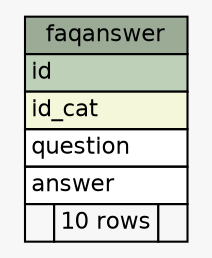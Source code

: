 // dot 2.38.0 on Mac OS X 10.9.4
// SchemaSpy rev 590
digraph "faqanswer" {
  graph [
    rankdir="RL"
    bgcolor="#f7f7f7"
    nodesep="0.18"
    ranksep="0.46"
    fontname="Helvetica"
    fontsize="11"
  ];
  node [
    fontname="Helvetica"
    fontsize="11"
    shape="plaintext"
  ];
  edge [
    arrowsize="0.8"
  ];
  "faqanswer" [
    label=<
    <TABLE BORDER="0" CELLBORDER="1" CELLSPACING="0" BGCOLOR="#ffffff">
      <TR><TD COLSPAN="3" BGCOLOR="#9bab96" ALIGN="CENTER">faqanswer</TD></TR>
      <TR><TD PORT="id" COLSPAN="3" BGCOLOR="#bed1b8" ALIGN="LEFT">id</TD></TR>
      <TR><TD PORT="id_cat" COLSPAN="3" BGCOLOR="#f4f7da" ALIGN="LEFT">id_cat</TD></TR>
      <TR><TD PORT="question" COLSPAN="3" ALIGN="LEFT">question</TD></TR>
      <TR><TD PORT="answer" COLSPAN="3" ALIGN="LEFT">answer</TD></TR>
      <TR><TD ALIGN="LEFT" BGCOLOR="#f7f7f7">  </TD><TD ALIGN="RIGHT" BGCOLOR="#f7f7f7">10 rows</TD><TD ALIGN="RIGHT" BGCOLOR="#f7f7f7">  </TD></TR>
    </TABLE>>
    URL="tables/faqanswer.html"
    tooltip="faqanswer"
  ];
}
